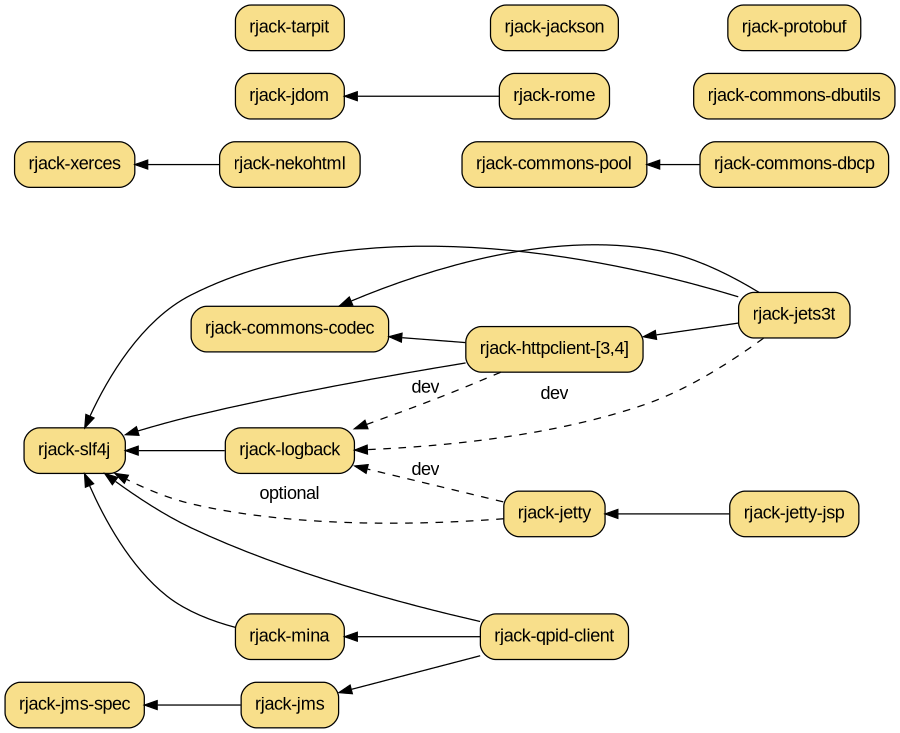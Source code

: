 digraph "RJack Gem Dependency Graph" {
  bgcolor="transparent";
  rankdir=RL;
  size="6.0,6.0";
  node [ shape=box, style="filled,rounded", fillcolor="#f8df8b",
         fontname="Arial", margin="0.15,0.1" ];
  edge [ fontname="Arial" ];

  "rjack-jets3t"        [ target=_parent, URL="jets3t/" ];
  "rjack-nekohtml"      [ target=_parent, URL="nekohtml/", group=ml ];
  "rjack-rome"          [ target=_parent, URL="rome/", group=ml ];
  "rjack-jdom"          [ target=_parent, URL="jdom/", group=ml ];
  "rjack-xerces"        [ target=_parent, URL="xerces/", group=ml ];

  "rjack-httpclient"    [ target=_parent, URL="httpclient-3/",
                          shape=record, label="rjack-httpclient-[3,4]" ];

  "rjack-jetty"         [ target=_parent, URL="jetty/" ];
  "rjack-jetty-jsp"     [ target=_parent, URL="jetty-jsp/" ];

  "rjack-slf4j"         [ target=_parent, URL="slf4j/", group=log ];
  "rjack-logback"       [ target=_parent, URL="logback/", group=log ];

  "rjack-commons-codec" [ target=_parent, URL="commons-codec/", group=commons ];

  "rjack-jms-spec"      [ target=_parent, URL="jms-spec/", group=net ];
  "rjack-jms"           [ target=_parent, URL="jms/", group=net ];
  "rjack-mina"          [ target=_parent, URL="mina/", group=net ];
  "rjack-qpid-client"   [ target=_parent, URL="qpid-client/", group=net ];

  "rjack-commons-dbcp"  [ target=_parent, URL="commons-dbcp/", group=commons ];
  "rjack-commons-dbutils" [ target=_parent, URL="commons-dbutils/", group=commons ];

  "rjack-commons-pool"  [ target=_parent, URL="commons-pool/", group=commons ];
  "rjack-protobuf"      [ target=_parent, URL="protobuf/" ];

  "rjack-tarpit"        [ target=_parent, URL="tarpit/" ];
  "rjack-jackson"       [ target=_parent, URL="jackson/" ];

  "rjack-jets3t"       -> "rjack-logback" [ style=dashed, label="dev" ];
  "rjack-jets3t"       -> "rjack-httpclient";
  "rjack-jets3t"       -> "rjack-commons-codec";
  "rjack-jets3t"       -> "rjack-slf4j";
  "rjack-rome"         -> "rjack-jdom"
  "rjack-nekohtml"     -> "rjack-xerces"

  "rjack-httpclient"   -> "rjack-commons-codec";
  "rjack-httpclient"   -> "rjack-logback" [ style=dashed, label="dev" ];
  "rjack-httpclient"   -> "rjack-slf4j";

  "rjack-jetty-jsp"    -> "rjack-jetty";
  "rjack-jetty"        -> "rjack-logback" [ style=dashed, label="dev" ];
  "rjack-jetty"        -> "rjack-slf4j"   [ style=dashed, label="optional" ];

  "rjack-logback"      -> "rjack-slf4j";

  "rjack-jms"          -> "rjack-jms-spec";
  "rjack-mina"         -> "rjack-slf4j";
  "rjack-qpid-client"  -> "rjack-mina";
  "rjack-qpid-client"  -> "rjack-jms";
  "rjack-qpid-client"  -> "rjack-slf4j";

  "rjack-commons-dbcp" -> "rjack-commons-pool";

# for fitting only
  "rjack-jackson"         -> "rjack-tarpit"   [ style=invis ];
  "rjack-protobuf"        -> "rjack-jackson"  [ style=invis ];
  "rjack-commons-pool"    -> "rjack-nekohtml" [ style=invis ];
  "rjack-commons-dbutils" -> "rjack-rome"     [ style=invis ];
}

